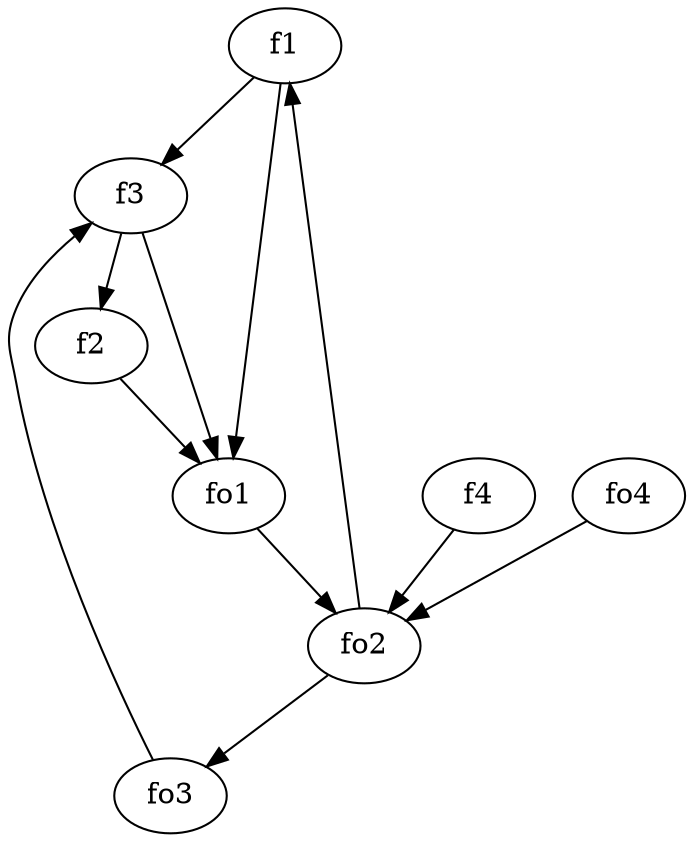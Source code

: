 strict digraph  {
f1;
f2;
f3;
f4;
fo1;
fo2;
fo3;
fo4;
f1 -> fo1  [weight=2];
f1 -> f3  [weight=2];
f2 -> fo1  [weight=2];
f3 -> f2  [weight=2];
f3 -> fo1  [weight=2];
f4 -> fo2  [weight=2];
fo1 -> fo2  [weight=2];
fo2 -> fo3  [weight=2];
fo2 -> f1  [weight=2];
fo3 -> f3  [weight=2];
fo4 -> fo2  [weight=2];
}
